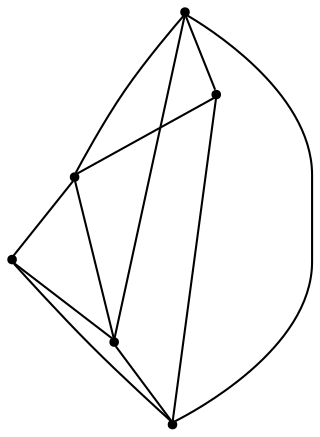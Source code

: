 graph {
  node [shape=point,comment="{\"directed\":false,\"doi\":\"10.1007/978-3-642-00219-9_39\",\"figure\":\"3 (2)\"}"]

  v0 [pos="945.0819645371548,788.0641745827418"]
  v1 [pos="853.864102456736,767.0233026677915"]
  v2 [pos="831.2931747081667,872.2324959494854"]
  v3 [pos="765.4692447041356,785.4341291947801"]
  v4 [pos="695.8966851167901,853.2545992764562"]
  v5 [pos="699.6452510745025,717.0509138627488"]

  v1 -- v2 [id="-3",pos="853.864102456736,767.0233026677915 854.489536157874,771.2737350182102 854.6180499320806,772.1471115285703 854.9607533299645,774.476115556197 856.0574042031931,781.928674038974 858.2507059496502,796.8340454101566 859.5058481970498,809.9847811612219 860.7609268188476,823.1352625066587 861.0736466518667,834.5311082319782 856.2158955773641,844.6139665083455 851.3580808772597,854.6968247847126 841.3256596055141,863.4626251220706 836.3094171568405,867.847560535778 831.2931747081667,872.2324959494854 831.2931747081667,872.2324959494854 831.2931747081667,872.2324959494854"]
  v4 -- v2 [id="-9",pos="695.8966851167901,853.2545992764562 699.2925549776055,855.5580593889413 699.9903364558552,856.0313731106847 701.8510870645213,857.2935430353341 707.8013533481331,861.332486794212 719.7102208691973,869.414699207653 742.2770129536473,872.5782331986863 764.8437414124954,875.7376966996629 798.0684580603311,873.9871315696025 814.6808481970498,873.1076513117013 831.2931747081667,872.2324959494854 831.2931747081667,872.2324959494854 831.2931747081667,872.2324959494854"]
  v4 -- v5 [id="-10",pos="695.8966851167901,853.2545992764562 688.9956614649573,842.5342004949399 688.9956614649573,842.5342004949399 688.9956614649573,842.5342004949399 682.0989007284475,831.8176177978519 668.3011163401048,810.3806363192474 668.9266196317451,787.6807853005153 669.5520592977834,764.980934281783 684.5965873540833,741.0138888272375 692.1188513822333,729.0344365900216 699.6452510745025,717.0509138627488 699.6452510745025,717.0509138627488 699.6452510745025,717.0509138627488"]
  v5 -- v1 [id="-12",pos="699.6452510745025,717.0509138627488 708.8896692675213,715.8839552445849 708.8896692675213,715.8839552445849 708.8896692675213,715.8839552445849 718.1382231246592,714.7126717307353 736.6311315492142,712.3741751930934 753.4019494345022,710.4735107421878 770.1727036941883,708.5771711869676 785.2172317504883,707.11408441717 801.675329802757,716.6092656915841 818.1292285653047,726.108517456055 835.9966973238213,746.5657828591089 844.928332058219,756.7946699662645 853.864102456736,767.0233026677915 844.928332058219,756.7946699662645 844.928332058219,756.7946699662645 853.864102456736,767.0233026677915 853.864102456736,767.0233026677915 853.864102456736,767.0233026677915"]
  v5 -- v3 [id="-13",pos="699.6452510745025,717.0509138627488 710.6159590965093,728.4467595880685 710.6159590965093,728.4467595880685 710.6159590965093,728.4467595880685 721.5866034929142,739.8466758034449 743.527892285724,762.6424377441409 754.4986003077307,774.0382834694606 765.4692447041356,785.4341291947801 754.4986003077307,774.0382834694606 754.4986003077307,774.0382834694606 765.4692447041356,785.4341291947801 765.4692447041356,785.4341291947801 765.4692447041356,785.4341291947801"]
  v3 -- v4 [id="-16",pos="765.4692447041356,785.4341291947801 695.8966851167901,853.2545992764562 695.8966851167901,853.2545992764562 695.8966851167901,853.2545992764562"]
  v3 -- v1 [id="-17",pos="765.4692447041356,785.4341291947801 853.864102456736,767.0233026677915 853.864102456736,767.0233026677915 853.864102456736,767.0233026677915"]
  v0 -- v1 [id="-20",pos="945.0819645371548,788.0641745827418 929.8790087322856,784.5587194269357 929.8790087322856,784.5587194269357 929.8790087322856,784.5587194269357 914.6759893018145,781.0491937810727 884.2700776920761,774.0382834694606 869.067121887207,770.5287578235976 853.864102456736,767.0233026677915 853.864102456736,767.0233026677915 853.864102456736,767.0233026677915"]
  v3 -- v2 [id="-21",pos="765.4692447041356,785.4341291947801 776.4398891005404,799.9019228848547 776.4398891005404,799.9019228848547 776.4398891005404,799.9019228848547 787.4105334969454,814.3697165749293 809.351885915357,843.3009790593931 820.3225303117619,857.7647022594108 831.2931747081667,872.2324959494854 820.3225303117619,857.7647022594108 820.3225303117619,857.7647022594108 831.2931747081667,872.2324959494854 831.2931747081667,872.2324959494854 831.2931747081667,872.2324959494854"]
  v5 -- v0 [id="-22",pos="699.6452510745025,717.0509138627488 713.7474203420239,712.9577817049897 713.7474203420239,712.9577817049897 713.7474203420239,712.9577817049897 727.8537252736646,708.8687200372872 756.0663987625477,700.6824557217687 786.4723739978879,696.5936484596949 816.874149943507,692.5002618963072 849.4775625894235,692.5002618963072 875.9638826237168,698.3442135897552 902.4502662836119,704.1922357732602 922.8237566216047,715.8796303488995 933.3231898108194,731.8064403187147 943.8268859153569,747.7329958829016 944.4523255813953,767.898712435636 944.7650454144144,777.9815707120031 945.0819645371548,788.0641745827418 945.0819645371548,788.0641745827418 945.0819645371548,788.0641745827418"]
  v2 -- v0 [id="-23",pos="831.2931747081667,872.2324959494854 844.3028287665788,870.9151836048476 844.3028287665788,870.9151836048476 844.3028287665788,870.9151836048476 857.3125464505927,869.6021961558952 883.3277189032975,866.9721507679335 902.2918385350426,852.9462596546523 921.2558945411859,838.9160436456857 933.1689613519712,813.490236317028 939.1233632997024,800.7773326526991 945.0819645371548,788.0641745827418 945.0819645371548,788.0641745827418 945.0819645371548,788.0641745827418"]
}